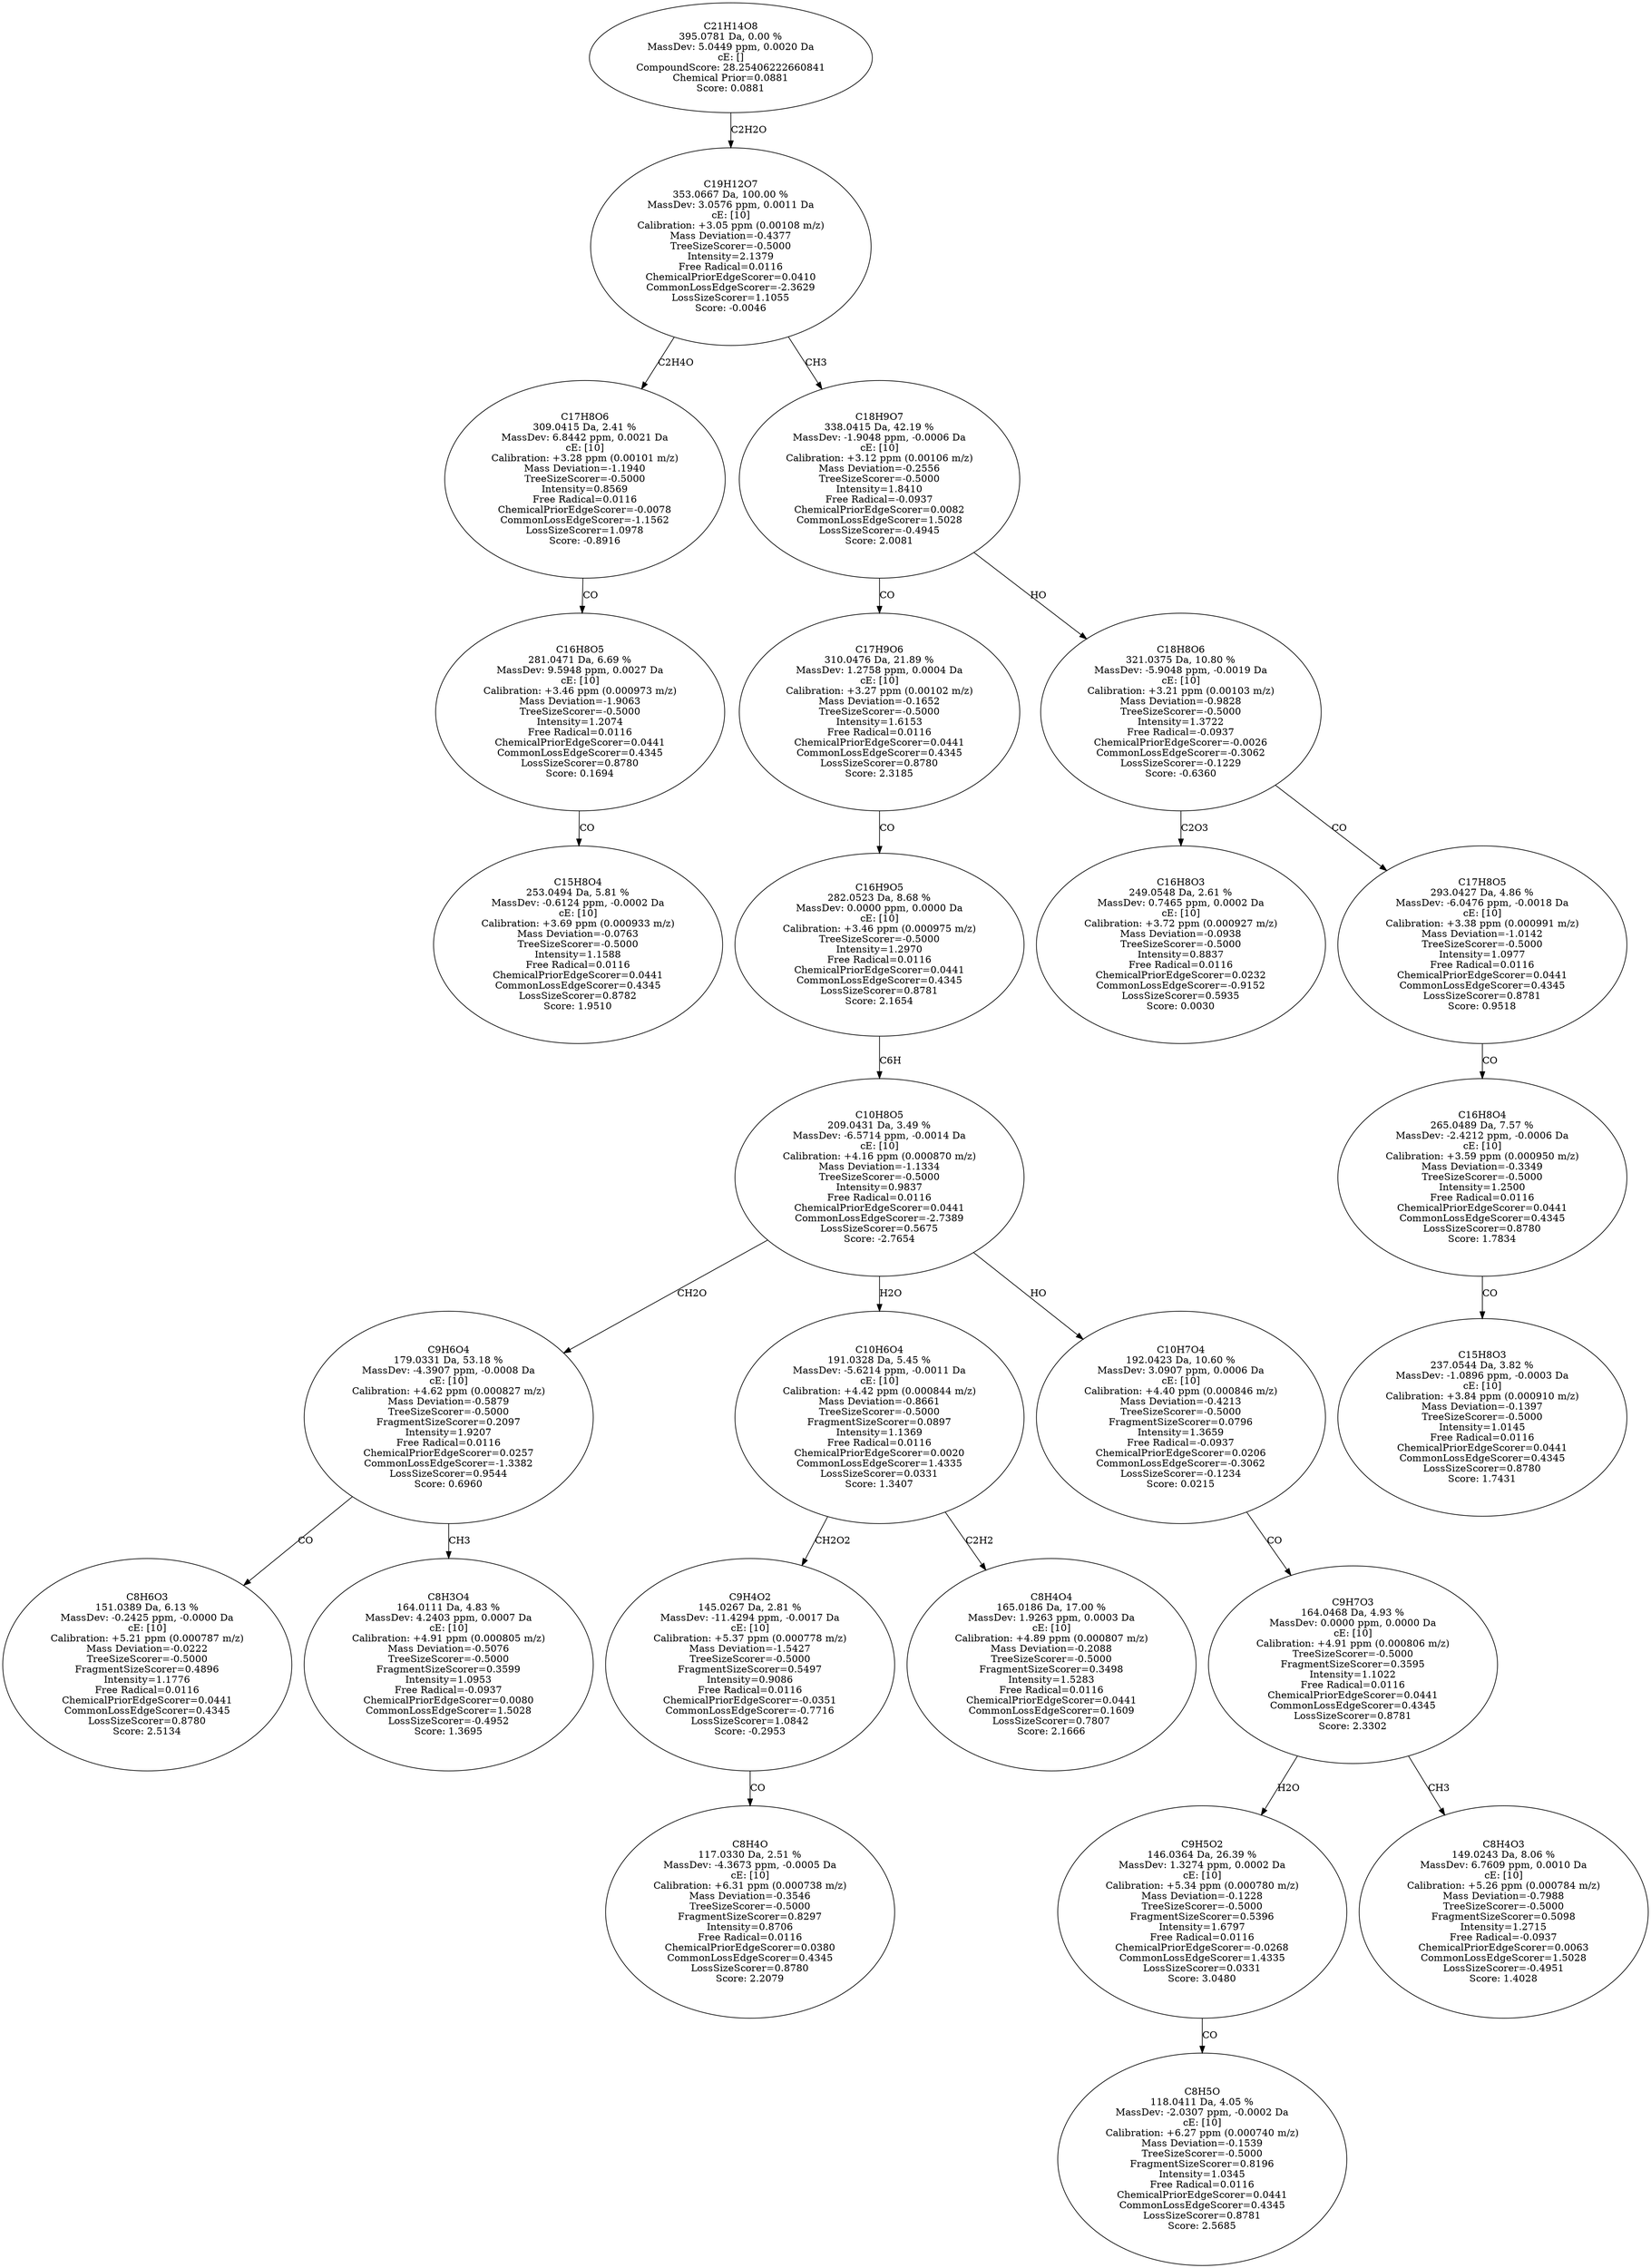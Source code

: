 strict digraph {
v1 [label="C15H8O4\n253.0494 Da, 5.81 %\nMassDev: -0.6124 ppm, -0.0002 Da\ncE: [10]\nCalibration: +3.69 ppm (0.000933 m/z)\nMass Deviation=-0.0763\nTreeSizeScorer=-0.5000\nIntensity=1.1588\nFree Radical=0.0116\nChemicalPriorEdgeScorer=0.0441\nCommonLossEdgeScorer=0.4345\nLossSizeScorer=0.8782\nScore: 1.9510"];
v2 [label="C16H8O5\n281.0471 Da, 6.69 %\nMassDev: 9.5948 ppm, 0.0027 Da\ncE: [10]\nCalibration: +3.46 ppm (0.000973 m/z)\nMass Deviation=-1.9063\nTreeSizeScorer=-0.5000\nIntensity=1.2074\nFree Radical=0.0116\nChemicalPriorEdgeScorer=0.0441\nCommonLossEdgeScorer=0.4345\nLossSizeScorer=0.8780\nScore: 0.1694"];
v3 [label="C17H8O6\n309.0415 Da, 2.41 %\nMassDev: 6.8442 ppm, 0.0021 Da\ncE: [10]\nCalibration: +3.28 ppm (0.00101 m/z)\nMass Deviation=-1.1940\nTreeSizeScorer=-0.5000\nIntensity=0.8569\nFree Radical=0.0116\nChemicalPriorEdgeScorer=-0.0078\nCommonLossEdgeScorer=-1.1562\nLossSizeScorer=1.0978\nScore: -0.8916"];
v4 [label="C8H6O3\n151.0389 Da, 6.13 %\nMassDev: -0.2425 ppm, -0.0000 Da\ncE: [10]\nCalibration: +5.21 ppm (0.000787 m/z)\nMass Deviation=-0.0222\nTreeSizeScorer=-0.5000\nFragmentSizeScorer=0.4896\nIntensity=1.1776\nFree Radical=0.0116\nChemicalPriorEdgeScorer=0.0441\nCommonLossEdgeScorer=0.4345\nLossSizeScorer=0.8780\nScore: 2.5134"];
v5 [label="C8H3O4\n164.0111 Da, 4.83 %\nMassDev: 4.2403 ppm, 0.0007 Da\ncE: [10]\nCalibration: +4.91 ppm (0.000805 m/z)\nMass Deviation=-0.5076\nTreeSizeScorer=-0.5000\nFragmentSizeScorer=0.3599\nIntensity=1.0953\nFree Radical=-0.0937\nChemicalPriorEdgeScorer=0.0080\nCommonLossEdgeScorer=1.5028\nLossSizeScorer=-0.4952\nScore: 1.3695"];
v6 [label="C9H6O4\n179.0331 Da, 53.18 %\nMassDev: -4.3907 ppm, -0.0008 Da\ncE: [10]\nCalibration: +4.62 ppm (0.000827 m/z)\nMass Deviation=-0.5879\nTreeSizeScorer=-0.5000\nFragmentSizeScorer=0.2097\nIntensity=1.9207\nFree Radical=0.0116\nChemicalPriorEdgeScorer=0.0257\nCommonLossEdgeScorer=-1.3382\nLossSizeScorer=0.9544\nScore: 0.6960"];
v7 [label="C8H4O\n117.0330 Da, 2.51 %\nMassDev: -4.3673 ppm, -0.0005 Da\ncE: [10]\nCalibration: +6.31 ppm (0.000738 m/z)\nMass Deviation=-0.3546\nTreeSizeScorer=-0.5000\nFragmentSizeScorer=0.8297\nIntensity=0.8706\nFree Radical=0.0116\nChemicalPriorEdgeScorer=0.0380\nCommonLossEdgeScorer=0.4345\nLossSizeScorer=0.8780\nScore: 2.2079"];
v8 [label="C9H4O2\n145.0267 Da, 2.81 %\nMassDev: -11.4294 ppm, -0.0017 Da\ncE: [10]\nCalibration: +5.37 ppm (0.000778 m/z)\nMass Deviation=-1.5427\nTreeSizeScorer=-0.5000\nFragmentSizeScorer=0.5497\nIntensity=0.9086\nFree Radical=0.0116\nChemicalPriorEdgeScorer=-0.0351\nCommonLossEdgeScorer=-0.7716\nLossSizeScorer=1.0842\nScore: -0.2953"];
v9 [label="C8H4O4\n165.0186 Da, 17.00 %\nMassDev: 1.9263 ppm, 0.0003 Da\ncE: [10]\nCalibration: +4.89 ppm (0.000807 m/z)\nMass Deviation=-0.2088\nTreeSizeScorer=-0.5000\nFragmentSizeScorer=0.3498\nIntensity=1.5283\nFree Radical=0.0116\nChemicalPriorEdgeScorer=0.0441\nCommonLossEdgeScorer=0.1609\nLossSizeScorer=0.7807\nScore: 2.1666"];
v10 [label="C10H6O4\n191.0328 Da, 5.45 %\nMassDev: -5.6214 ppm, -0.0011 Da\ncE: [10]\nCalibration: +4.42 ppm (0.000844 m/z)\nMass Deviation=-0.8661\nTreeSizeScorer=-0.5000\nFragmentSizeScorer=0.0897\nIntensity=1.1369\nFree Radical=0.0116\nChemicalPriorEdgeScorer=0.0020\nCommonLossEdgeScorer=1.4335\nLossSizeScorer=0.0331\nScore: 1.3407"];
v11 [label="C8H5O\n118.0411 Da, 4.05 %\nMassDev: -2.0307 ppm, -0.0002 Da\ncE: [10]\nCalibration: +6.27 ppm (0.000740 m/z)\nMass Deviation=-0.1539\nTreeSizeScorer=-0.5000\nFragmentSizeScorer=0.8196\nIntensity=1.0345\nFree Radical=0.0116\nChemicalPriorEdgeScorer=0.0441\nCommonLossEdgeScorer=0.4345\nLossSizeScorer=0.8781\nScore: 2.5685"];
v12 [label="C9H5O2\n146.0364 Da, 26.39 %\nMassDev: 1.3274 ppm, 0.0002 Da\ncE: [10]\nCalibration: +5.34 ppm (0.000780 m/z)\nMass Deviation=-0.1228\nTreeSizeScorer=-0.5000\nFragmentSizeScorer=0.5396\nIntensity=1.6797\nFree Radical=0.0116\nChemicalPriorEdgeScorer=-0.0268\nCommonLossEdgeScorer=1.4335\nLossSizeScorer=0.0331\nScore: 3.0480"];
v13 [label="C8H4O3\n149.0243 Da, 8.06 %\nMassDev: 6.7609 ppm, 0.0010 Da\ncE: [10]\nCalibration: +5.26 ppm (0.000784 m/z)\nMass Deviation=-0.7988\nTreeSizeScorer=-0.5000\nFragmentSizeScorer=0.5098\nIntensity=1.2715\nFree Radical=-0.0937\nChemicalPriorEdgeScorer=0.0063\nCommonLossEdgeScorer=1.5028\nLossSizeScorer=-0.4951\nScore: 1.4028"];
v14 [label="C9H7O3\n164.0468 Da, 4.93 %\nMassDev: 0.0000 ppm, 0.0000 Da\ncE: [10]\nCalibration: +4.91 ppm (0.000806 m/z)\nTreeSizeScorer=-0.5000\nFragmentSizeScorer=0.3595\nIntensity=1.1022\nFree Radical=0.0116\nChemicalPriorEdgeScorer=0.0441\nCommonLossEdgeScorer=0.4345\nLossSizeScorer=0.8781\nScore: 2.3302"];
v15 [label="C10H7O4\n192.0423 Da, 10.60 %\nMassDev: 3.0907 ppm, 0.0006 Da\ncE: [10]\nCalibration: +4.40 ppm (0.000846 m/z)\nMass Deviation=-0.4213\nTreeSizeScorer=-0.5000\nFragmentSizeScorer=0.0796\nIntensity=1.3659\nFree Radical=-0.0937\nChemicalPriorEdgeScorer=0.0206\nCommonLossEdgeScorer=-0.3062\nLossSizeScorer=-0.1234\nScore: 0.0215"];
v16 [label="C10H8O5\n209.0431 Da, 3.49 %\nMassDev: -6.5714 ppm, -0.0014 Da\ncE: [10]\nCalibration: +4.16 ppm (0.000870 m/z)\nMass Deviation=-1.1334\nTreeSizeScorer=-0.5000\nIntensity=0.9837\nFree Radical=0.0116\nChemicalPriorEdgeScorer=0.0441\nCommonLossEdgeScorer=-2.7389\nLossSizeScorer=0.5675\nScore: -2.7654"];
v17 [label="C16H9O5\n282.0523 Da, 8.68 %\nMassDev: 0.0000 ppm, 0.0000 Da\ncE: [10]\nCalibration: +3.46 ppm (0.000975 m/z)\nTreeSizeScorer=-0.5000\nIntensity=1.2970\nFree Radical=0.0116\nChemicalPriorEdgeScorer=0.0441\nCommonLossEdgeScorer=0.4345\nLossSizeScorer=0.8781\nScore: 2.1654"];
v18 [label="C17H9O6\n310.0476 Da, 21.89 %\nMassDev: 1.2758 ppm, 0.0004 Da\ncE: [10]\nCalibration: +3.27 ppm (0.00102 m/z)\nMass Deviation=-0.1652\nTreeSizeScorer=-0.5000\nIntensity=1.6153\nFree Radical=0.0116\nChemicalPriorEdgeScorer=0.0441\nCommonLossEdgeScorer=0.4345\nLossSizeScorer=0.8780\nScore: 2.3185"];
v19 [label="C16H8O3\n249.0548 Da, 2.61 %\nMassDev: 0.7465 ppm, 0.0002 Da\ncE: [10]\nCalibration: +3.72 ppm (0.000927 m/z)\nMass Deviation=-0.0938\nTreeSizeScorer=-0.5000\nIntensity=0.8837\nFree Radical=0.0116\nChemicalPriorEdgeScorer=0.0232\nCommonLossEdgeScorer=-0.9152\nLossSizeScorer=0.5935\nScore: 0.0030"];
v20 [label="C15H8O3\n237.0544 Da, 3.82 %\nMassDev: -1.0896 ppm, -0.0003 Da\ncE: [10]\nCalibration: +3.84 ppm (0.000910 m/z)\nMass Deviation=-0.1397\nTreeSizeScorer=-0.5000\nIntensity=1.0145\nFree Radical=0.0116\nChemicalPriorEdgeScorer=0.0441\nCommonLossEdgeScorer=0.4345\nLossSizeScorer=0.8780\nScore: 1.7431"];
v21 [label="C16H8O4\n265.0489 Da, 7.57 %\nMassDev: -2.4212 ppm, -0.0006 Da\ncE: [10]\nCalibration: +3.59 ppm (0.000950 m/z)\nMass Deviation=-0.3349\nTreeSizeScorer=-0.5000\nIntensity=1.2500\nFree Radical=0.0116\nChemicalPriorEdgeScorer=0.0441\nCommonLossEdgeScorer=0.4345\nLossSizeScorer=0.8780\nScore: 1.7834"];
v22 [label="C17H8O5\n293.0427 Da, 4.86 %\nMassDev: -6.0476 ppm, -0.0018 Da\ncE: [10]\nCalibration: +3.38 ppm (0.000991 m/z)\nMass Deviation=-1.0142\nTreeSizeScorer=-0.5000\nIntensity=1.0977\nFree Radical=0.0116\nChemicalPriorEdgeScorer=0.0441\nCommonLossEdgeScorer=0.4345\nLossSizeScorer=0.8781\nScore: 0.9518"];
v23 [label="C18H8O6\n321.0375 Da, 10.80 %\nMassDev: -5.9048 ppm, -0.0019 Da\ncE: [10]\nCalibration: +3.21 ppm (0.00103 m/z)\nMass Deviation=-0.9828\nTreeSizeScorer=-0.5000\nIntensity=1.3722\nFree Radical=-0.0937\nChemicalPriorEdgeScorer=-0.0026\nCommonLossEdgeScorer=-0.3062\nLossSizeScorer=-0.1229\nScore: -0.6360"];
v24 [label="C18H9O7\n338.0415 Da, 42.19 %\nMassDev: -1.9048 ppm, -0.0006 Da\ncE: [10]\nCalibration: +3.12 ppm (0.00106 m/z)\nMass Deviation=-0.2556\nTreeSizeScorer=-0.5000\nIntensity=1.8410\nFree Radical=-0.0937\nChemicalPriorEdgeScorer=0.0082\nCommonLossEdgeScorer=1.5028\nLossSizeScorer=-0.4945\nScore: 2.0081"];
v25 [label="C19H12O7\n353.0667 Da, 100.00 %\nMassDev: 3.0576 ppm, 0.0011 Da\ncE: [10]\nCalibration: +3.05 ppm (0.00108 m/z)\nMass Deviation=-0.4377\nTreeSizeScorer=-0.5000\nIntensity=2.1379\nFree Radical=0.0116\nChemicalPriorEdgeScorer=0.0410\nCommonLossEdgeScorer=-2.3629\nLossSizeScorer=1.1055\nScore: -0.0046"];
v26 [label="C21H14O8\n395.0781 Da, 0.00 %\nMassDev: 5.0449 ppm, 0.0020 Da\ncE: []\nCompoundScore: 28.25406222660841\nChemical Prior=0.0881\nScore: 0.0881"];
v2 -> v1 [label="CO"];
v3 -> v2 [label="CO"];
v25 -> v3 [label="C2H4O"];
v6 -> v4 [label="CO"];
v6 -> v5 [label="CH3"];
v16 -> v6 [label="CH2O"];
v8 -> v7 [label="CO"];
v10 -> v8 [label="CH2O2"];
v10 -> v9 [label="C2H2"];
v16 -> v10 [label="H2O"];
v12 -> v11 [label="CO"];
v14 -> v12 [label="H2O"];
v14 -> v13 [label="CH3"];
v15 -> v14 [label="CO"];
v16 -> v15 [label="HO"];
v17 -> v16 [label="C6H"];
v18 -> v17 [label="CO"];
v24 -> v18 [label="CO"];
v23 -> v19 [label="C2O3"];
v21 -> v20 [label="CO"];
v22 -> v21 [label="CO"];
v23 -> v22 [label="CO"];
v24 -> v23 [label="HO"];
v25 -> v24 [label="CH3"];
v26 -> v25 [label="C2H2O"];
}